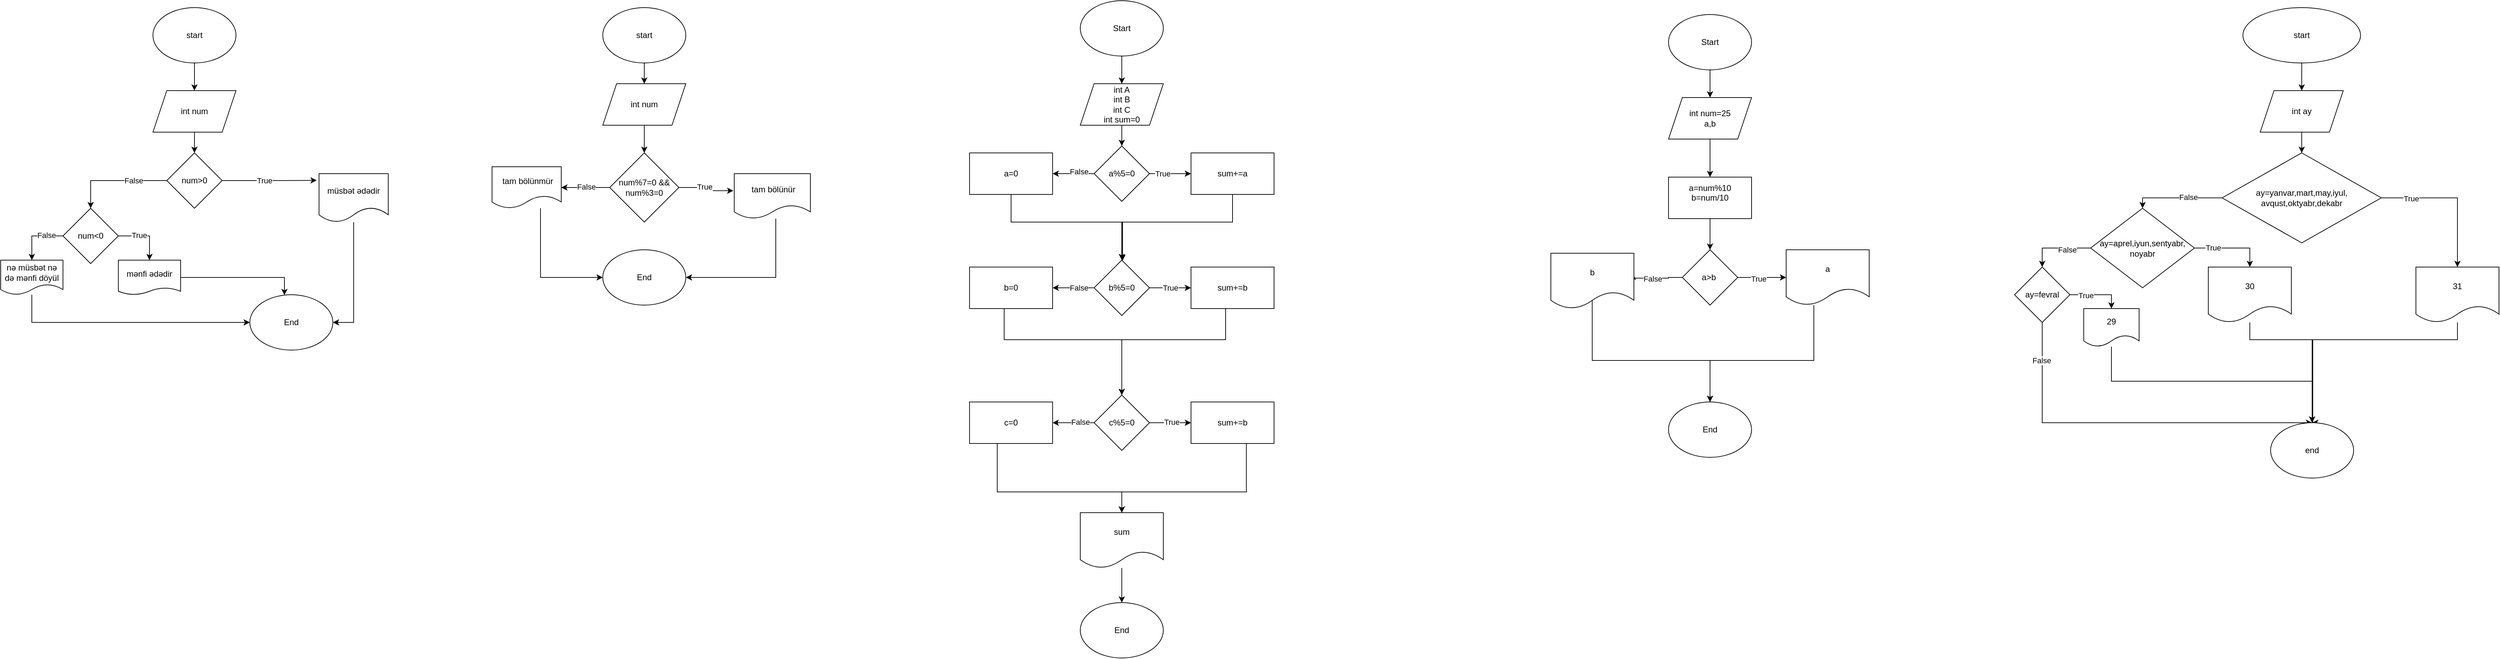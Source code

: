<mxfile version="23.1.5" type="device">
  <diagram id="j6jf5TGHfjE5rz0DXK62" name="Page-1">
    <mxGraphModel dx="985" dy="494" grid="1" gridSize="10" guides="1" tooltips="1" connect="1" arrows="1" fold="1" page="1" pageScale="1" pageWidth="850" pageHeight="1100" math="0" shadow="0">
      <root>
        <mxCell id="0" />
        <mxCell id="1" parent="0" />
        <mxCell id="sIjQmwhr1Es_9wXcmE7z-3" value="" style="edgeStyle=orthogonalEdgeStyle;rounded=0;orthogonalLoop=1;jettySize=auto;html=1;" parent="1" source="sIjQmwhr1Es_9wXcmE7z-1" target="sIjQmwhr1Es_9wXcmE7z-2" edge="1">
          <mxGeometry relative="1" as="geometry" />
        </mxCell>
        <mxCell id="sIjQmwhr1Es_9wXcmE7z-1" value="start" style="ellipse;whiteSpace=wrap;html=1;" parent="1" vertex="1">
          <mxGeometry x="300" y="30" width="120" height="80" as="geometry" />
        </mxCell>
        <mxCell id="sIjQmwhr1Es_9wXcmE7z-5" value="" style="edgeStyle=orthogonalEdgeStyle;rounded=0;orthogonalLoop=1;jettySize=auto;html=1;" parent="1" source="sIjQmwhr1Es_9wXcmE7z-2" edge="1">
          <mxGeometry relative="1" as="geometry">
            <mxPoint x="360" y="240" as="targetPoint" />
          </mxGeometry>
        </mxCell>
        <mxCell id="sIjQmwhr1Es_9wXcmE7z-2" value="int num" style="shape=parallelogram;perimeter=parallelogramPerimeter;whiteSpace=wrap;html=1;fixedSize=1;" parent="1" vertex="1">
          <mxGeometry x="300" y="150" width="120" height="60" as="geometry" />
        </mxCell>
        <mxCell id="25RhKS1z4MSWlkZe_4dv-6" style="edgeStyle=orthogonalEdgeStyle;rounded=0;orthogonalLoop=1;jettySize=auto;html=1;entryX=0.5;entryY=0;entryDx=0;entryDy=0;" parent="1" source="sIjQmwhr1Es_9wXcmE7z-6" target="sIjQmwhr1Es_9wXcmE7z-7" edge="1">
          <mxGeometry relative="1" as="geometry" />
        </mxCell>
        <mxCell id="25RhKS1z4MSWlkZe_4dv-7" value="False" style="edgeLabel;html=1;align=center;verticalAlign=middle;resizable=0;points=[];" parent="25RhKS1z4MSWlkZe_4dv-6" vertex="1" connectable="0">
          <mxGeometry x="-0.36" relative="1" as="geometry">
            <mxPoint as="offset" />
          </mxGeometry>
        </mxCell>
        <mxCell id="sIjQmwhr1Es_9wXcmE7z-6" value="num&amp;gt;0" style="rhombus;whiteSpace=wrap;html=1;" parent="1" vertex="1">
          <mxGeometry x="320" y="240" width="80" height="80" as="geometry" />
        </mxCell>
        <mxCell id="25RhKS1z4MSWlkZe_4dv-8" value="" style="edgeStyle=orthogonalEdgeStyle;rounded=0;orthogonalLoop=1;jettySize=auto;html=1;" parent="1" source="sIjQmwhr1Es_9wXcmE7z-7" target="sIjQmwhr1Es_9wXcmE7z-11" edge="1">
          <mxGeometry relative="1" as="geometry">
            <Array as="points">
              <mxPoint x="295" y="360" />
            </Array>
          </mxGeometry>
        </mxCell>
        <mxCell id="25RhKS1z4MSWlkZe_4dv-9" value="True" style="edgeLabel;html=1;align=center;verticalAlign=middle;resizable=0;points=[];" parent="25RhKS1z4MSWlkZe_4dv-8" vertex="1" connectable="0">
          <mxGeometry x="-0.25" y="1" relative="1" as="geometry">
            <mxPoint as="offset" />
          </mxGeometry>
        </mxCell>
        <mxCell id="25RhKS1z4MSWlkZe_4dv-11" value="" style="edgeStyle=orthogonalEdgeStyle;rounded=0;orthogonalLoop=1;jettySize=auto;html=1;" parent="1" source="sIjQmwhr1Es_9wXcmE7z-7" target="sIjQmwhr1Es_9wXcmE7z-12" edge="1">
          <mxGeometry relative="1" as="geometry">
            <Array as="points">
              <mxPoint x="125" y="360" />
            </Array>
          </mxGeometry>
        </mxCell>
        <mxCell id="nRQmwCLg5htTJs_pE79w-1" value="False" style="edgeLabel;html=1;align=center;verticalAlign=middle;resizable=0;points=[];" vertex="1" connectable="0" parent="25RhKS1z4MSWlkZe_4dv-11">
          <mxGeometry x="-0.387" y="-1" relative="1" as="geometry">
            <mxPoint as="offset" />
          </mxGeometry>
        </mxCell>
        <mxCell id="sIjQmwhr1Es_9wXcmE7z-7" value="num&amp;lt;0" style="rhombus;whiteSpace=wrap;html=1;" parent="1" vertex="1">
          <mxGeometry x="170" y="320" width="80" height="80" as="geometry" />
        </mxCell>
        <mxCell id="25RhKS1z4MSWlkZe_4dv-5" style="edgeStyle=orthogonalEdgeStyle;rounded=0;orthogonalLoop=1;jettySize=auto;html=1;entryX=1;entryY=0.5;entryDx=0;entryDy=0;" parent="1" source="sIjQmwhr1Es_9wXcmE7z-8" target="5esicrAbbPcJCr2RJnCL-3" edge="1">
          <mxGeometry relative="1" as="geometry" />
        </mxCell>
        <mxCell id="sIjQmwhr1Es_9wXcmE7z-8" value="müsbət ədədir" style="shape=document;whiteSpace=wrap;html=1;boundedLbl=1;" parent="1" vertex="1">
          <mxGeometry x="540" y="270" width="100" height="70" as="geometry" />
        </mxCell>
        <mxCell id="25RhKS1z4MSWlkZe_4dv-13" style="edgeStyle=orthogonalEdgeStyle;rounded=0;orthogonalLoop=1;jettySize=auto;html=1;" parent="1" source="sIjQmwhr1Es_9wXcmE7z-11" target="5esicrAbbPcJCr2RJnCL-3" edge="1">
          <mxGeometry relative="1" as="geometry">
            <Array as="points">
              <mxPoint x="490" y="420" />
            </Array>
          </mxGeometry>
        </mxCell>
        <mxCell id="sIjQmwhr1Es_9wXcmE7z-11" value="mənfi ədədir" style="shape=document;whiteSpace=wrap;html=1;boundedLbl=1;size=0.2;" parent="1" vertex="1">
          <mxGeometry x="250" y="395" width="90" height="50" as="geometry" />
        </mxCell>
        <mxCell id="25RhKS1z4MSWlkZe_4dv-12" style="edgeStyle=orthogonalEdgeStyle;rounded=0;orthogonalLoop=1;jettySize=auto;html=1;entryX=0;entryY=0.5;entryDx=0;entryDy=0;" parent="1" source="sIjQmwhr1Es_9wXcmE7z-12" target="5esicrAbbPcJCr2RJnCL-3" edge="1">
          <mxGeometry relative="1" as="geometry">
            <Array as="points">
              <mxPoint x="125" y="485" />
            </Array>
          </mxGeometry>
        </mxCell>
        <mxCell id="sIjQmwhr1Es_9wXcmE7z-12" value="nə müsbət nə də mənfi döyül" style="shape=document;whiteSpace=wrap;html=1;boundedLbl=1;" parent="1" vertex="1">
          <mxGeometry x="80" y="395" width="90" height="50" as="geometry" />
        </mxCell>
        <mxCell id="5esicrAbbPcJCr2RJnCL-3" value="End" style="ellipse;whiteSpace=wrap;html=1;" parent="1" vertex="1">
          <mxGeometry x="440" y="445" width="120" height="80" as="geometry" />
        </mxCell>
        <mxCell id="5esicrAbbPcJCr2RJnCL-10" value="" style="edgeStyle=orthogonalEdgeStyle;rounded=0;orthogonalLoop=1;jettySize=auto;html=1;" parent="1" source="5esicrAbbPcJCr2RJnCL-8" target="5esicrAbbPcJCr2RJnCL-9" edge="1">
          <mxGeometry relative="1" as="geometry" />
        </mxCell>
        <mxCell id="5esicrAbbPcJCr2RJnCL-8" value="start" style="ellipse;whiteSpace=wrap;html=1;" parent="1" vertex="1">
          <mxGeometry x="950" y="30" width="120" height="80" as="geometry" />
        </mxCell>
        <mxCell id="5esicrAbbPcJCr2RJnCL-12" value="" style="edgeStyle=orthogonalEdgeStyle;rounded=0;orthogonalLoop=1;jettySize=auto;html=1;entryX=0.5;entryY=0;entryDx=0;entryDy=0;" parent="1" source="5esicrAbbPcJCr2RJnCL-9" target="5esicrAbbPcJCr2RJnCL-13" edge="1">
          <mxGeometry relative="1" as="geometry">
            <mxPoint x="1010" y="230" as="targetPoint" />
          </mxGeometry>
        </mxCell>
        <mxCell id="5esicrAbbPcJCr2RJnCL-9" value="int num" style="shape=parallelogram;perimeter=parallelogramPerimeter;whiteSpace=wrap;html=1;fixedSize=1;" parent="1" vertex="1">
          <mxGeometry x="950" y="140" width="120" height="60" as="geometry" />
        </mxCell>
        <mxCell id="25RhKS1z4MSWlkZe_4dv-15" style="edgeStyle=orthogonalEdgeStyle;rounded=0;orthogonalLoop=1;jettySize=auto;html=1;entryX=1;entryY=0.5;entryDx=0;entryDy=0;" parent="1" source="5esicrAbbPcJCr2RJnCL-13" target="5esicrAbbPcJCr2RJnCL-15" edge="1">
          <mxGeometry relative="1" as="geometry" />
        </mxCell>
        <mxCell id="25RhKS1z4MSWlkZe_4dv-19" value="False" style="edgeLabel;html=1;align=center;verticalAlign=middle;resizable=0;points=[];" parent="25RhKS1z4MSWlkZe_4dv-15" vertex="1" connectable="0">
          <mxGeometry x="-0.009" y="-1" relative="1" as="geometry">
            <mxPoint as="offset" />
          </mxGeometry>
        </mxCell>
        <mxCell id="5esicrAbbPcJCr2RJnCL-13" value="num%7=0 &amp;amp;&amp;amp;&lt;br&gt;num%3=0" style="rhombus;whiteSpace=wrap;html=1;" parent="1" vertex="1">
          <mxGeometry x="960" y="240" width="100" height="100" as="geometry" />
        </mxCell>
        <mxCell id="25RhKS1z4MSWlkZe_4dv-17" style="edgeStyle=orthogonalEdgeStyle;rounded=0;orthogonalLoop=1;jettySize=auto;html=1;entryX=1;entryY=0.5;entryDx=0;entryDy=0;" parent="1" source="5esicrAbbPcJCr2RJnCL-14" target="5esicrAbbPcJCr2RJnCL-20" edge="1">
          <mxGeometry relative="1" as="geometry">
            <Array as="points">
              <mxPoint x="1200" y="420" />
            </Array>
          </mxGeometry>
        </mxCell>
        <mxCell id="5esicrAbbPcJCr2RJnCL-14" value="&amp;nbsp;tam bölünür" style="shape=document;whiteSpace=wrap;html=1;boundedLbl=1;" parent="1" vertex="1">
          <mxGeometry x="1140" y="270" width="110" height="65" as="geometry" />
        </mxCell>
        <mxCell id="25RhKS1z4MSWlkZe_4dv-16" style="edgeStyle=orthogonalEdgeStyle;rounded=0;orthogonalLoop=1;jettySize=auto;html=1;entryX=0;entryY=0.5;entryDx=0;entryDy=0;" parent="1" source="5esicrAbbPcJCr2RJnCL-15" target="5esicrAbbPcJCr2RJnCL-20" edge="1">
          <mxGeometry relative="1" as="geometry">
            <Array as="points">
              <mxPoint x="860" y="420" />
            </Array>
          </mxGeometry>
        </mxCell>
        <mxCell id="5esicrAbbPcJCr2RJnCL-15" value="&amp;nbsp;tam bölünmür" style="shape=document;whiteSpace=wrap;html=1;boundedLbl=1;" parent="1" vertex="1">
          <mxGeometry x="790" y="260" width="100" height="60" as="geometry" />
        </mxCell>
        <mxCell id="5esicrAbbPcJCr2RJnCL-20" value="End" style="ellipse;whiteSpace=wrap;html=1;" parent="1" vertex="1">
          <mxGeometry x="950" y="380" width="120" height="80" as="geometry" />
        </mxCell>
        <mxCell id="5esicrAbbPcJCr2RJnCL-25" value="" style="edgeStyle=orthogonalEdgeStyle;rounded=0;orthogonalLoop=1;jettySize=auto;html=1;" parent="1" source="5esicrAbbPcJCr2RJnCL-23" target="5esicrAbbPcJCr2RJnCL-24" edge="1">
          <mxGeometry relative="1" as="geometry" />
        </mxCell>
        <mxCell id="5esicrAbbPcJCr2RJnCL-23" value="Start" style="ellipse;whiteSpace=wrap;html=1;" parent="1" vertex="1">
          <mxGeometry x="1640" y="20" width="120" height="80" as="geometry" />
        </mxCell>
        <mxCell id="25RhKS1z4MSWlkZe_4dv-2" value="" style="edgeStyle=orthogonalEdgeStyle;rounded=0;orthogonalLoop=1;jettySize=auto;html=1;" parent="1" source="5esicrAbbPcJCr2RJnCL-24" edge="1">
          <mxGeometry relative="1" as="geometry">
            <mxPoint x="1700" y="230" as="targetPoint" />
          </mxGeometry>
        </mxCell>
        <mxCell id="5esicrAbbPcJCr2RJnCL-24" value="int A&lt;br&gt;int B&lt;br&gt;int C&lt;br&gt;int sum=0" style="shape=parallelogram;perimeter=parallelogramPerimeter;whiteSpace=wrap;html=1;fixedSize=1;" parent="1" vertex="1">
          <mxGeometry x="1640" y="140" width="120" height="60" as="geometry" />
        </mxCell>
        <mxCell id="25RhKS1z4MSWlkZe_4dv-3" style="edgeStyle=orthogonalEdgeStyle;rounded=0;orthogonalLoop=1;jettySize=auto;html=1;entryX=-0.033;entryY=0.138;entryDx=0;entryDy=0;entryPerimeter=0;" parent="1" source="sIjQmwhr1Es_9wXcmE7z-6" target="sIjQmwhr1Es_9wXcmE7z-8" edge="1">
          <mxGeometry relative="1" as="geometry" />
        </mxCell>
        <mxCell id="25RhKS1z4MSWlkZe_4dv-4" value="True" style="edgeLabel;html=1;align=center;verticalAlign=middle;resizable=0;points=[];" parent="25RhKS1z4MSWlkZe_4dv-3" vertex="1" connectable="0">
          <mxGeometry x="-0.124" relative="1" as="geometry">
            <mxPoint x="1" as="offset" />
          </mxGeometry>
        </mxCell>
        <mxCell id="25RhKS1z4MSWlkZe_4dv-14" style="edgeStyle=orthogonalEdgeStyle;rounded=0;orthogonalLoop=1;jettySize=auto;html=1;entryX=-0.012;entryY=0.379;entryDx=0;entryDy=0;entryPerimeter=0;" parent="1" source="5esicrAbbPcJCr2RJnCL-13" target="5esicrAbbPcJCr2RJnCL-14" edge="1">
          <mxGeometry relative="1" as="geometry" />
        </mxCell>
        <mxCell id="25RhKS1z4MSWlkZe_4dv-18" value="True" style="edgeLabel;html=1;align=center;verticalAlign=middle;resizable=0;points=[];" parent="25RhKS1z4MSWlkZe_4dv-14" vertex="1" connectable="0">
          <mxGeometry x="-0.127" y="1" relative="1" as="geometry">
            <mxPoint as="offset" />
          </mxGeometry>
        </mxCell>
        <mxCell id="25RhKS1z4MSWlkZe_4dv-27" value="" style="edgeStyle=orthogonalEdgeStyle;rounded=0;orthogonalLoop=1;jettySize=auto;html=1;" parent="1" source="25RhKS1z4MSWlkZe_4dv-25" target="25RhKS1z4MSWlkZe_4dv-26" edge="1">
          <mxGeometry relative="1" as="geometry" />
        </mxCell>
        <mxCell id="25RhKS1z4MSWlkZe_4dv-57" value="False" style="edgeLabel;html=1;align=center;verticalAlign=middle;resizable=0;points=[];" parent="25RhKS1z4MSWlkZe_4dv-27" vertex="1" connectable="0">
          <mxGeometry x="-0.259" y="-3" relative="1" as="geometry">
            <mxPoint as="offset" />
          </mxGeometry>
        </mxCell>
        <mxCell id="25RhKS1z4MSWlkZe_4dv-29" value="" style="edgeStyle=orthogonalEdgeStyle;rounded=0;orthogonalLoop=1;jettySize=auto;html=1;" parent="1" source="25RhKS1z4MSWlkZe_4dv-25" target="25RhKS1z4MSWlkZe_4dv-28" edge="1">
          <mxGeometry relative="1" as="geometry" />
        </mxCell>
        <mxCell id="25RhKS1z4MSWlkZe_4dv-54" value="True" style="edgeLabel;html=1;align=center;verticalAlign=middle;resizable=0;points=[];" parent="25RhKS1z4MSWlkZe_4dv-29" vertex="1" connectable="0">
          <mxGeometry x="-0.369" relative="1" as="geometry">
            <mxPoint as="offset" />
          </mxGeometry>
        </mxCell>
        <mxCell id="25RhKS1z4MSWlkZe_4dv-25" value="a%5=0" style="rhombus;whiteSpace=wrap;html=1;" parent="1" vertex="1">
          <mxGeometry x="1660" y="230" width="80" height="80" as="geometry" />
        </mxCell>
        <mxCell id="25RhKS1z4MSWlkZe_4dv-51" style="edgeStyle=orthogonalEdgeStyle;rounded=0;orthogonalLoop=1;jettySize=auto;html=1;entryX=0.5;entryY=0;entryDx=0;entryDy=0;" parent="1" source="25RhKS1z4MSWlkZe_4dv-26" target="25RhKS1z4MSWlkZe_4dv-30" edge="1">
          <mxGeometry relative="1" as="geometry">
            <Array as="points">
              <mxPoint x="1540" y="340" />
              <mxPoint x="1700" y="340" />
            </Array>
          </mxGeometry>
        </mxCell>
        <mxCell id="25RhKS1z4MSWlkZe_4dv-26" value="a=0" style="whiteSpace=wrap;html=1;" parent="1" vertex="1">
          <mxGeometry x="1480" y="240" width="120" height="60" as="geometry" />
        </mxCell>
        <mxCell id="25RhKS1z4MSWlkZe_4dv-33" style="edgeStyle=orthogonalEdgeStyle;rounded=0;orthogonalLoop=1;jettySize=auto;html=1;" parent="1" source="25RhKS1z4MSWlkZe_4dv-28" target="25RhKS1z4MSWlkZe_4dv-30" edge="1">
          <mxGeometry relative="1" as="geometry">
            <mxPoint x="1700" y="360" as="targetPoint" />
            <Array as="points">
              <mxPoint x="1860" y="340" />
              <mxPoint x="1701" y="340" />
            </Array>
          </mxGeometry>
        </mxCell>
        <mxCell id="25RhKS1z4MSWlkZe_4dv-28" value="sum+=a" style="rounded=0;whiteSpace=wrap;html=1;" parent="1" vertex="1">
          <mxGeometry x="1800" y="240" width="120" height="60" as="geometry" />
        </mxCell>
        <mxCell id="25RhKS1z4MSWlkZe_4dv-39" style="edgeStyle=orthogonalEdgeStyle;rounded=0;orthogonalLoop=1;jettySize=auto;html=1;entryX=0;entryY=0.5;entryDx=0;entryDy=0;" parent="1" source="25RhKS1z4MSWlkZe_4dv-30" target="25RhKS1z4MSWlkZe_4dv-35" edge="1">
          <mxGeometry relative="1" as="geometry" />
        </mxCell>
        <mxCell id="25RhKS1z4MSWlkZe_4dv-55" value="True" style="edgeLabel;html=1;align=center;verticalAlign=middle;resizable=0;points=[];" parent="25RhKS1z4MSWlkZe_4dv-39" vertex="1" connectable="0">
          <mxGeometry x="-0.016" relative="1" as="geometry">
            <mxPoint as="offset" />
          </mxGeometry>
        </mxCell>
        <mxCell id="25RhKS1z4MSWlkZe_4dv-40" style="edgeStyle=orthogonalEdgeStyle;rounded=0;orthogonalLoop=1;jettySize=auto;html=1;" parent="1" source="25RhKS1z4MSWlkZe_4dv-30" target="25RhKS1z4MSWlkZe_4dv-34" edge="1">
          <mxGeometry relative="1" as="geometry" />
        </mxCell>
        <mxCell id="25RhKS1z4MSWlkZe_4dv-58" value="False" style="edgeLabel;html=1;align=center;verticalAlign=middle;resizable=0;points=[];" parent="25RhKS1z4MSWlkZe_4dv-40" vertex="1" connectable="0">
          <mxGeometry x="-0.259" relative="1" as="geometry">
            <mxPoint as="offset" />
          </mxGeometry>
        </mxCell>
        <mxCell id="25RhKS1z4MSWlkZe_4dv-30" value="b%5=0" style="rhombus;whiteSpace=wrap;html=1;" parent="1" vertex="1">
          <mxGeometry x="1660" y="395" width="80" height="80" as="geometry" />
        </mxCell>
        <mxCell id="25RhKS1z4MSWlkZe_4dv-44" style="edgeStyle=orthogonalEdgeStyle;rounded=0;orthogonalLoop=1;jettySize=auto;html=1;entryX=0.5;entryY=0;entryDx=0;entryDy=0;" parent="1" source="25RhKS1z4MSWlkZe_4dv-34" target="25RhKS1z4MSWlkZe_4dv-36" edge="1">
          <mxGeometry relative="1" as="geometry">
            <Array as="points">
              <mxPoint x="1530" y="510" />
            </Array>
          </mxGeometry>
        </mxCell>
        <mxCell id="25RhKS1z4MSWlkZe_4dv-34" value="b=0" style="rounded=0;whiteSpace=wrap;html=1;" parent="1" vertex="1">
          <mxGeometry x="1480" y="405" width="120" height="60" as="geometry" />
        </mxCell>
        <mxCell id="25RhKS1z4MSWlkZe_4dv-43" style="edgeStyle=orthogonalEdgeStyle;rounded=0;orthogonalLoop=1;jettySize=auto;html=1;entryX=0.5;entryY=0;entryDx=0;entryDy=0;" parent="1" source="25RhKS1z4MSWlkZe_4dv-35" target="25RhKS1z4MSWlkZe_4dv-36" edge="1">
          <mxGeometry relative="1" as="geometry">
            <Array as="points">
              <mxPoint x="1850" y="510" />
            </Array>
          </mxGeometry>
        </mxCell>
        <mxCell id="25RhKS1z4MSWlkZe_4dv-35" value="sum+=b" style="rounded=0;whiteSpace=wrap;html=1;" parent="1" vertex="1">
          <mxGeometry x="1800" y="405" width="120" height="60" as="geometry" />
        </mxCell>
        <mxCell id="25RhKS1z4MSWlkZe_4dv-41" style="edgeStyle=orthogonalEdgeStyle;rounded=0;orthogonalLoop=1;jettySize=auto;html=1;entryX=1;entryY=0.5;entryDx=0;entryDy=0;" parent="1" source="25RhKS1z4MSWlkZe_4dv-36" target="25RhKS1z4MSWlkZe_4dv-37" edge="1">
          <mxGeometry relative="1" as="geometry" />
        </mxCell>
        <mxCell id="25RhKS1z4MSWlkZe_4dv-59" value="False" style="edgeLabel;html=1;align=center;verticalAlign=middle;resizable=0;points=[];" parent="25RhKS1z4MSWlkZe_4dv-41" vertex="1" connectable="0">
          <mxGeometry x="-0.337" y="-1" relative="1" as="geometry">
            <mxPoint as="offset" />
          </mxGeometry>
        </mxCell>
        <mxCell id="25RhKS1z4MSWlkZe_4dv-42" style="edgeStyle=orthogonalEdgeStyle;rounded=0;orthogonalLoop=1;jettySize=auto;html=1;entryX=0;entryY=0.5;entryDx=0;entryDy=0;" parent="1" source="25RhKS1z4MSWlkZe_4dv-36" target="25RhKS1z4MSWlkZe_4dv-38" edge="1">
          <mxGeometry relative="1" as="geometry" />
        </mxCell>
        <mxCell id="25RhKS1z4MSWlkZe_4dv-56" value="True" style="edgeLabel;html=1;align=center;verticalAlign=middle;resizable=0;points=[];" parent="25RhKS1z4MSWlkZe_4dv-42" vertex="1" connectable="0">
          <mxGeometry x="0.063" y="1" relative="1" as="geometry">
            <mxPoint as="offset" />
          </mxGeometry>
        </mxCell>
        <mxCell id="25RhKS1z4MSWlkZe_4dv-36" value="c%5=0" style="rhombus;whiteSpace=wrap;html=1;" parent="1" vertex="1">
          <mxGeometry x="1660" y="590" width="80" height="80" as="geometry" />
        </mxCell>
        <mxCell id="25RhKS1z4MSWlkZe_4dv-47" style="edgeStyle=orthogonalEdgeStyle;rounded=0;orthogonalLoop=1;jettySize=auto;html=1;entryX=0.5;entryY=0;entryDx=0;entryDy=0;" parent="1" source="25RhKS1z4MSWlkZe_4dv-37" target="25RhKS1z4MSWlkZe_4dv-45" edge="1">
          <mxGeometry relative="1" as="geometry">
            <Array as="points">
              <mxPoint x="1520" y="730" />
              <mxPoint x="1700" y="730" />
            </Array>
          </mxGeometry>
        </mxCell>
        <mxCell id="25RhKS1z4MSWlkZe_4dv-37" value="c=0" style="rounded=0;whiteSpace=wrap;html=1;" parent="1" vertex="1">
          <mxGeometry x="1480" y="600" width="120" height="60" as="geometry" />
        </mxCell>
        <mxCell id="25RhKS1z4MSWlkZe_4dv-46" style="edgeStyle=orthogonalEdgeStyle;rounded=0;orthogonalLoop=1;jettySize=auto;html=1;entryX=0.5;entryY=0;entryDx=0;entryDy=0;" parent="1" source="25RhKS1z4MSWlkZe_4dv-38" target="25RhKS1z4MSWlkZe_4dv-45" edge="1">
          <mxGeometry relative="1" as="geometry">
            <Array as="points">
              <mxPoint x="1880" y="730" />
              <mxPoint x="1700" y="730" />
            </Array>
          </mxGeometry>
        </mxCell>
        <mxCell id="25RhKS1z4MSWlkZe_4dv-38" value="sum+=b" style="rounded=0;whiteSpace=wrap;html=1;" parent="1" vertex="1">
          <mxGeometry x="1800" y="600" width="120" height="60" as="geometry" />
        </mxCell>
        <mxCell id="25RhKS1z4MSWlkZe_4dv-49" style="edgeStyle=orthogonalEdgeStyle;rounded=0;orthogonalLoop=1;jettySize=auto;html=1;entryX=0.5;entryY=0;entryDx=0;entryDy=0;" parent="1" source="25RhKS1z4MSWlkZe_4dv-45" target="25RhKS1z4MSWlkZe_4dv-48" edge="1">
          <mxGeometry relative="1" as="geometry" />
        </mxCell>
        <mxCell id="25RhKS1z4MSWlkZe_4dv-45" value="sum" style="shape=document;whiteSpace=wrap;html=1;boundedLbl=1;" parent="1" vertex="1">
          <mxGeometry x="1640" y="760" width="120" height="80" as="geometry" />
        </mxCell>
        <mxCell id="25RhKS1z4MSWlkZe_4dv-48" value="End" style="ellipse;whiteSpace=wrap;html=1;" parent="1" vertex="1">
          <mxGeometry x="1640" y="890" width="120" height="80" as="geometry" />
        </mxCell>
        <mxCell id="25RhKS1z4MSWlkZe_4dv-60" value="" style="edgeStyle=orthogonalEdgeStyle;rounded=0;orthogonalLoop=1;jettySize=auto;html=1;" parent="1" source="25RhKS1z4MSWlkZe_4dv-52" target="25RhKS1z4MSWlkZe_4dv-53" edge="1">
          <mxGeometry relative="1" as="geometry" />
        </mxCell>
        <mxCell id="25RhKS1z4MSWlkZe_4dv-52" value="Start" style="ellipse;whiteSpace=wrap;html=1;" parent="1" vertex="1">
          <mxGeometry x="2490" y="40" width="120" height="80" as="geometry" />
        </mxCell>
        <mxCell id="25RhKS1z4MSWlkZe_4dv-62" value="" style="edgeStyle=orthogonalEdgeStyle;rounded=0;orthogonalLoop=1;jettySize=auto;html=1;" parent="1" source="25RhKS1z4MSWlkZe_4dv-53" target="25RhKS1z4MSWlkZe_4dv-61" edge="1">
          <mxGeometry relative="1" as="geometry" />
        </mxCell>
        <mxCell id="25RhKS1z4MSWlkZe_4dv-53" value="int num=25&lt;div&gt;a,b&lt;/div&gt;" style="shape=parallelogram;perimeter=parallelogramPerimeter;whiteSpace=wrap;html=1;fixedSize=1;" parent="1" vertex="1">
          <mxGeometry x="2490" y="160" width="120" height="60" as="geometry" />
        </mxCell>
        <mxCell id="25RhKS1z4MSWlkZe_4dv-67" value="" style="edgeStyle=orthogonalEdgeStyle;rounded=0;orthogonalLoop=1;jettySize=auto;html=1;" parent="1" source="25RhKS1z4MSWlkZe_4dv-61" target="25RhKS1z4MSWlkZe_4dv-63" edge="1">
          <mxGeometry relative="1" as="geometry" />
        </mxCell>
        <mxCell id="25RhKS1z4MSWlkZe_4dv-61" value="a=num%10&lt;br&gt;b=num/10&lt;div&gt;&lt;br/&gt;&lt;/div&gt;" style="rounded=0;whiteSpace=wrap;html=1;" parent="1" vertex="1">
          <mxGeometry x="2490" y="275" width="120" height="60" as="geometry" />
        </mxCell>
        <mxCell id="25RhKS1z4MSWlkZe_4dv-71" value="" style="edgeStyle=orthogonalEdgeStyle;rounded=0;orthogonalLoop=1;jettySize=auto;html=1;" parent="1" source="25RhKS1z4MSWlkZe_4dv-63" target="25RhKS1z4MSWlkZe_4dv-70" edge="1">
          <mxGeometry relative="1" as="geometry" />
        </mxCell>
        <mxCell id="25RhKS1z4MSWlkZe_4dv-76" value="True" style="edgeLabel;html=1;align=center;verticalAlign=middle;resizable=0;points=[];" parent="25RhKS1z4MSWlkZe_4dv-71" vertex="1" connectable="0">
          <mxGeometry x="-0.162" y="-2" relative="1" as="geometry">
            <mxPoint as="offset" />
          </mxGeometry>
        </mxCell>
        <mxCell id="25RhKS1z4MSWlkZe_4dv-72" style="edgeStyle=orthogonalEdgeStyle;rounded=0;orthogonalLoop=1;jettySize=auto;html=1;entryX=0.988;entryY=0.372;entryDx=0;entryDy=0;entryPerimeter=0;" parent="1" source="25RhKS1z4MSWlkZe_4dv-63" target="25RhKS1z4MSWlkZe_4dv-65" edge="1">
          <mxGeometry relative="1" as="geometry">
            <mxPoint x="2470" y="420" as="targetPoint" />
            <Array as="points">
              <mxPoint x="2490" y="420" />
              <mxPoint x="2439" y="421" />
            </Array>
          </mxGeometry>
        </mxCell>
        <mxCell id="25RhKS1z4MSWlkZe_4dv-77" value="False" style="edgeLabel;html=1;align=center;verticalAlign=middle;resizable=0;points=[];" parent="25RhKS1z4MSWlkZe_4dv-72" vertex="1" connectable="0">
          <mxGeometry x="0.124" y="1" relative="1" as="geometry">
            <mxPoint as="offset" />
          </mxGeometry>
        </mxCell>
        <mxCell id="25RhKS1z4MSWlkZe_4dv-63" value="a&amp;gt;b&amp;nbsp;" style="rhombus;whiteSpace=wrap;html=1;" parent="1" vertex="1">
          <mxGeometry x="2510" y="380" width="80" height="80" as="geometry" />
        </mxCell>
        <mxCell id="25RhKS1z4MSWlkZe_4dv-75" style="edgeStyle=orthogonalEdgeStyle;rounded=0;orthogonalLoop=1;jettySize=auto;html=1;entryX=0.5;entryY=0;entryDx=0;entryDy=0;exitX=0.498;exitY=0.838;exitDx=0;exitDy=0;exitPerimeter=0;" parent="1" source="25RhKS1z4MSWlkZe_4dv-65" target="25RhKS1z4MSWlkZe_4dv-73" edge="1">
          <mxGeometry relative="1" as="geometry">
            <Array as="points">
              <mxPoint x="2380" y="540" />
              <mxPoint x="2550" y="540" />
            </Array>
          </mxGeometry>
        </mxCell>
        <mxCell id="25RhKS1z4MSWlkZe_4dv-65" value="b" style="shape=document;whiteSpace=wrap;html=1;boundedLbl=1;" parent="1" vertex="1">
          <mxGeometry x="2320" y="385" width="120" height="80" as="geometry" />
        </mxCell>
        <mxCell id="25RhKS1z4MSWlkZe_4dv-74" style="edgeStyle=orthogonalEdgeStyle;rounded=0;orthogonalLoop=1;jettySize=auto;html=1;entryX=0.5;entryY=0;entryDx=0;entryDy=0;" parent="1" source="25RhKS1z4MSWlkZe_4dv-70" target="25RhKS1z4MSWlkZe_4dv-73" edge="1">
          <mxGeometry relative="1" as="geometry">
            <Array as="points">
              <mxPoint x="2700" y="540" />
              <mxPoint x="2550" y="540" />
            </Array>
          </mxGeometry>
        </mxCell>
        <mxCell id="25RhKS1z4MSWlkZe_4dv-70" value="a" style="shape=document;whiteSpace=wrap;html=1;boundedLbl=1;" parent="1" vertex="1">
          <mxGeometry x="2660" y="380" width="120" height="80" as="geometry" />
        </mxCell>
        <mxCell id="25RhKS1z4MSWlkZe_4dv-73" value="End" style="ellipse;whiteSpace=wrap;html=1;" parent="1" vertex="1">
          <mxGeometry x="2490" y="600" width="120" height="80" as="geometry" />
        </mxCell>
        <mxCell id="25RhKS1z4MSWlkZe_4dv-90" value="" style="edgeStyle=orthogonalEdgeStyle;rounded=0;orthogonalLoop=1;jettySize=auto;html=1;" parent="1" source="25RhKS1z4MSWlkZe_4dv-88" target="25RhKS1z4MSWlkZe_4dv-89" edge="1">
          <mxGeometry relative="1" as="geometry" />
        </mxCell>
        <mxCell id="25RhKS1z4MSWlkZe_4dv-88" value="start" style="ellipse;whiteSpace=wrap;html=1;" parent="1" vertex="1">
          <mxGeometry x="3320" y="30" width="170" height="80" as="geometry" />
        </mxCell>
        <mxCell id="25RhKS1z4MSWlkZe_4dv-92" value="" style="edgeStyle=orthogonalEdgeStyle;rounded=0;orthogonalLoop=1;jettySize=auto;html=1;" parent="1" source="25RhKS1z4MSWlkZe_4dv-89" target="25RhKS1z4MSWlkZe_4dv-91" edge="1">
          <mxGeometry relative="1" as="geometry" />
        </mxCell>
        <mxCell id="25RhKS1z4MSWlkZe_4dv-89" value="int ay" style="shape=parallelogram;perimeter=parallelogramPerimeter;whiteSpace=wrap;html=1;fixedSize=1;" parent="1" vertex="1">
          <mxGeometry x="3345" y="150" width="120" height="60" as="geometry" />
        </mxCell>
        <mxCell id="25RhKS1z4MSWlkZe_4dv-94" style="edgeStyle=orthogonalEdgeStyle;rounded=0;orthogonalLoop=1;jettySize=auto;html=1;entryX=0.5;entryY=0;entryDx=0;entryDy=0;" parent="1" source="25RhKS1z4MSWlkZe_4dv-91" target="25RhKS1z4MSWlkZe_4dv-93" edge="1">
          <mxGeometry relative="1" as="geometry" />
        </mxCell>
        <mxCell id="25RhKS1z4MSWlkZe_4dv-108" value="True" style="edgeLabel;html=1;align=center;verticalAlign=middle;resizable=0;points=[];" parent="25RhKS1z4MSWlkZe_4dv-94" vertex="1" connectable="0">
          <mxGeometry x="-0.591" y="-1" relative="1" as="geometry">
            <mxPoint as="offset" />
          </mxGeometry>
        </mxCell>
        <mxCell id="25RhKS1z4MSWlkZe_4dv-96" value="" style="edgeStyle=orthogonalEdgeStyle;rounded=0;orthogonalLoop=1;jettySize=auto;html=1;entryX=0.5;entryY=0;entryDx=0;entryDy=0;" parent="1" source="25RhKS1z4MSWlkZe_4dv-91" target="25RhKS1z4MSWlkZe_4dv-95" edge="1">
          <mxGeometry relative="1" as="geometry">
            <Array as="points">
              <mxPoint x="3175" y="305" />
            </Array>
          </mxGeometry>
        </mxCell>
        <mxCell id="25RhKS1z4MSWlkZe_4dv-109" value="False" style="edgeLabel;html=1;align=center;verticalAlign=middle;resizable=0;points=[];" parent="25RhKS1z4MSWlkZe_4dv-96" vertex="1" connectable="0">
          <mxGeometry x="-0.239" y="-1" relative="1" as="geometry">
            <mxPoint as="offset" />
          </mxGeometry>
        </mxCell>
        <mxCell id="25RhKS1z4MSWlkZe_4dv-91" value="ay=yanvar,mart,may,iyul,&lt;br&gt;avqust,oktyabr,dekabr" style="rhombus;whiteSpace=wrap;html=1;" parent="1" vertex="1">
          <mxGeometry x="3290" y="240" width="230" height="130" as="geometry" />
        </mxCell>
        <mxCell id="25RhKS1z4MSWlkZe_4dv-104" style="edgeStyle=orthogonalEdgeStyle;rounded=0;orthogonalLoop=1;jettySize=auto;html=1;entryX=0.5;entryY=0;entryDx=0;entryDy=0;" parent="1" source="25RhKS1z4MSWlkZe_4dv-93" target="25RhKS1z4MSWlkZe_4dv-103" edge="1">
          <mxGeometry relative="1" as="geometry">
            <Array as="points">
              <mxPoint x="3630" y="510" />
              <mxPoint x="3420" y="510" />
            </Array>
          </mxGeometry>
        </mxCell>
        <mxCell id="25RhKS1z4MSWlkZe_4dv-93" value="31" style="shape=document;whiteSpace=wrap;html=1;boundedLbl=1;" parent="1" vertex="1">
          <mxGeometry x="3570" y="405" width="120" height="80" as="geometry" />
        </mxCell>
        <mxCell id="25RhKS1z4MSWlkZe_4dv-99" style="edgeStyle=orthogonalEdgeStyle;rounded=0;orthogonalLoop=1;jettySize=auto;html=1;entryX=0.5;entryY=0;entryDx=0;entryDy=0;" parent="1" source="25RhKS1z4MSWlkZe_4dv-95" target="25RhKS1z4MSWlkZe_4dv-97" edge="1">
          <mxGeometry relative="1" as="geometry" />
        </mxCell>
        <mxCell id="25RhKS1z4MSWlkZe_4dv-110" value="True" style="edgeLabel;html=1;align=center;verticalAlign=middle;resizable=0;points=[];" parent="25RhKS1z4MSWlkZe_4dv-99" vertex="1" connectable="0">
          <mxGeometry x="-0.511" y="1" relative="1" as="geometry">
            <mxPoint as="offset" />
          </mxGeometry>
        </mxCell>
        <mxCell id="25RhKS1z4MSWlkZe_4dv-100" style="edgeStyle=orthogonalEdgeStyle;rounded=0;orthogonalLoop=1;jettySize=auto;html=1;entryX=0.5;entryY=0;entryDx=0;entryDy=0;" parent="1" source="25RhKS1z4MSWlkZe_4dv-95" target="25RhKS1z4MSWlkZe_4dv-98" edge="1">
          <mxGeometry relative="1" as="geometry" />
        </mxCell>
        <mxCell id="nRQmwCLg5htTJs_pE79w-2" value="False" style="edgeLabel;html=1;align=center;verticalAlign=middle;resizable=0;points=[];" vertex="1" connectable="0" parent="25RhKS1z4MSWlkZe_4dv-100">
          <mxGeometry x="-0.305" y="2" relative="1" as="geometry">
            <mxPoint as="offset" />
          </mxGeometry>
        </mxCell>
        <mxCell id="25RhKS1z4MSWlkZe_4dv-95" value="ay=aprel,iyun,sentyabr,&lt;br&gt;noyabr" style="rhombus;whiteSpace=wrap;html=1;" parent="1" vertex="1">
          <mxGeometry x="3100" y="320" width="150" height="115" as="geometry" />
        </mxCell>
        <mxCell id="25RhKS1z4MSWlkZe_4dv-105" style="edgeStyle=orthogonalEdgeStyle;rounded=0;orthogonalLoop=1;jettySize=auto;html=1;" parent="1" source="25RhKS1z4MSWlkZe_4dv-97" edge="1">
          <mxGeometry relative="1" as="geometry">
            <mxPoint x="3420" y="630" as="targetPoint" />
            <Array as="points">
              <mxPoint x="3330" y="510" />
              <mxPoint x="3421" y="510" />
              <mxPoint x="3421" y="630" />
            </Array>
          </mxGeometry>
        </mxCell>
        <mxCell id="25RhKS1z4MSWlkZe_4dv-97" value="30" style="shape=document;whiteSpace=wrap;html=1;boundedLbl=1;" parent="1" vertex="1">
          <mxGeometry x="3270" y="405" width="120" height="80" as="geometry" />
        </mxCell>
        <mxCell id="25RhKS1z4MSWlkZe_4dv-102" style="edgeStyle=orthogonalEdgeStyle;rounded=0;orthogonalLoop=1;jettySize=auto;html=1;entryX=0.5;entryY=0;entryDx=0;entryDy=0;" parent="1" source="25RhKS1z4MSWlkZe_4dv-98" target="25RhKS1z4MSWlkZe_4dv-101" edge="1">
          <mxGeometry relative="1" as="geometry" />
        </mxCell>
        <mxCell id="25RhKS1z4MSWlkZe_4dv-112" value="True" style="edgeLabel;html=1;align=center;verticalAlign=middle;resizable=0;points=[];" parent="25RhKS1z4MSWlkZe_4dv-102" vertex="1" connectable="0">
          <mxGeometry x="-0.425" y="-1" relative="1" as="geometry">
            <mxPoint as="offset" />
          </mxGeometry>
        </mxCell>
        <mxCell id="25RhKS1z4MSWlkZe_4dv-107" style="edgeStyle=orthogonalEdgeStyle;rounded=0;orthogonalLoop=1;jettySize=auto;html=1;entryX=0.5;entryY=0;entryDx=0;entryDy=0;" parent="1" source="25RhKS1z4MSWlkZe_4dv-98" target="25RhKS1z4MSWlkZe_4dv-103" edge="1">
          <mxGeometry relative="1" as="geometry">
            <Array as="points">
              <mxPoint x="3030" y="630" />
            </Array>
          </mxGeometry>
        </mxCell>
        <mxCell id="25RhKS1z4MSWlkZe_4dv-113" value="False" style="edgeLabel;html=1;align=center;verticalAlign=middle;resizable=0;points=[];" parent="25RhKS1z4MSWlkZe_4dv-107" vertex="1" connectable="0">
          <mxGeometry x="-0.8" y="-1" relative="1" as="geometry">
            <mxPoint y="1" as="offset" />
          </mxGeometry>
        </mxCell>
        <mxCell id="25RhKS1z4MSWlkZe_4dv-98" value="ay=fevral" style="rhombus;whiteSpace=wrap;html=1;" parent="1" vertex="1">
          <mxGeometry x="2990" y="405" width="80" height="80" as="geometry" />
        </mxCell>
        <mxCell id="25RhKS1z4MSWlkZe_4dv-106" style="edgeStyle=orthogonalEdgeStyle;rounded=0;orthogonalLoop=1;jettySize=auto;html=1;entryX=0.5;entryY=0;entryDx=0;entryDy=0;" parent="1" source="25RhKS1z4MSWlkZe_4dv-101" target="25RhKS1z4MSWlkZe_4dv-103" edge="1">
          <mxGeometry relative="1" as="geometry">
            <mxPoint x="3420" y="620" as="targetPoint" />
            <Array as="points">
              <mxPoint x="3130" y="570" />
              <mxPoint x="3420" y="570" />
            </Array>
          </mxGeometry>
        </mxCell>
        <mxCell id="25RhKS1z4MSWlkZe_4dv-101" value="29" style="shape=document;whiteSpace=wrap;html=1;boundedLbl=1;" parent="1" vertex="1">
          <mxGeometry x="3090" y="465" width="80" height="55" as="geometry" />
        </mxCell>
        <mxCell id="25RhKS1z4MSWlkZe_4dv-103" value="end" style="ellipse;whiteSpace=wrap;html=1;" parent="1" vertex="1">
          <mxGeometry x="3360" y="630" width="120" height="80" as="geometry" />
        </mxCell>
      </root>
    </mxGraphModel>
  </diagram>
</mxfile>
